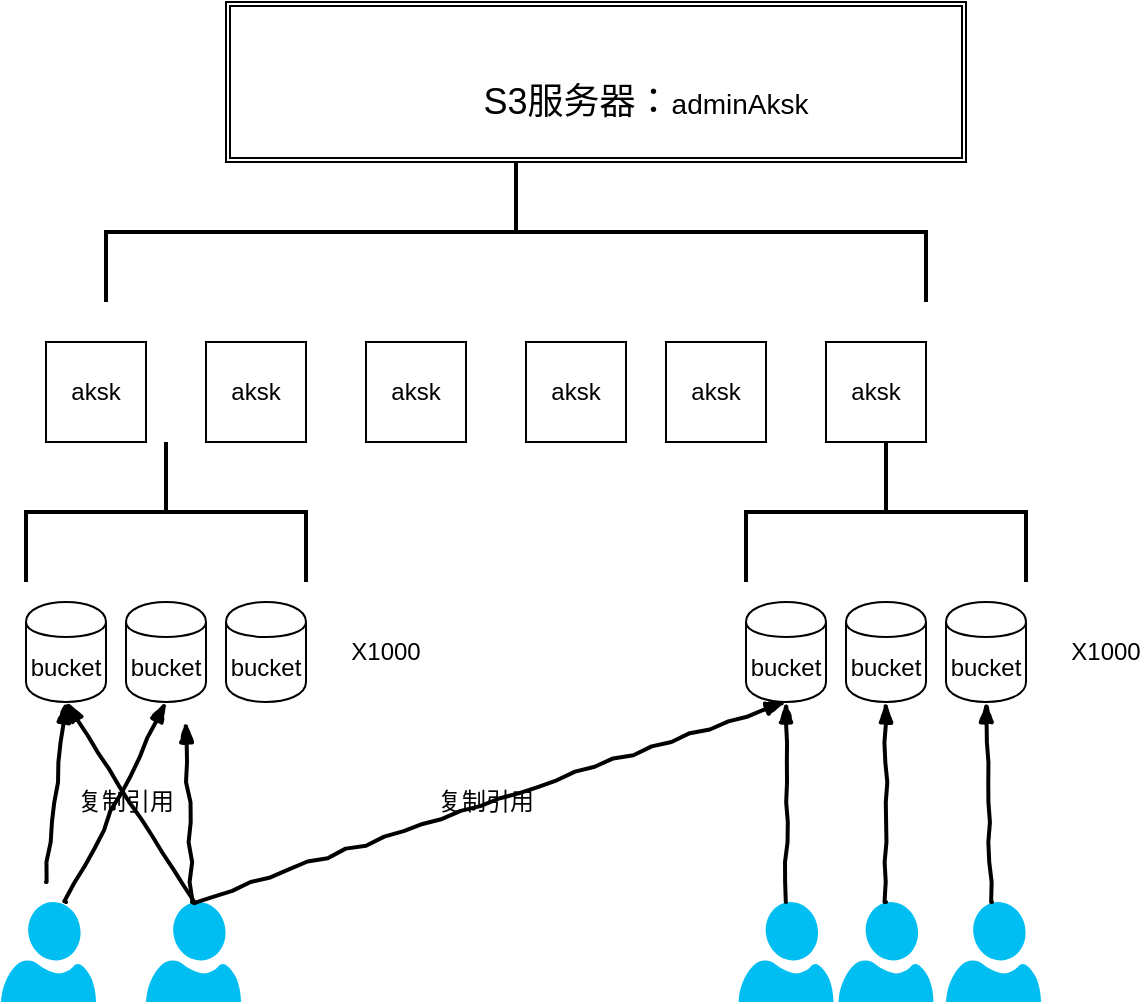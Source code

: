 <mxfile version="12.5.1" type="github">
  <diagram id="Mt_lALCUaMFA22f0Kt4g" name="第 1 页">
    <mxGraphModel dx="1278" dy="588" grid="1" gridSize="10" guides="1" tooltips="1" connect="1" arrows="1" fold="1" page="1" pageScale="1" pageWidth="827" pageHeight="1169" math="0" shadow="0">
      <root>
        <mxCell id="0"/>
        <mxCell id="1" parent="0"/>
        <mxCell id="-jVNd67lU8PMKVuE0ltb-1" value="" style="shape=ext;double=1;rounded=0;whiteSpace=wrap;html=1;" vertex="1" parent="1">
          <mxGeometry x="220" y="50" width="370" height="80" as="geometry"/>
        </mxCell>
        <mxCell id="-jVNd67lU8PMKVuE0ltb-2" value="&lt;font style=&quot;font-size: 18px&quot;&gt;S3服务器：&lt;/font&gt;&lt;font style=&quot;font-size: 14px&quot;&gt;adminAksk&lt;/font&gt;" style="text;html=1;strokeColor=none;fillColor=none;align=center;verticalAlign=middle;whiteSpace=wrap;rounded=0;" vertex="1" parent="1">
          <mxGeometry x="340" y="90" width="180" height="20" as="geometry"/>
        </mxCell>
        <mxCell id="-jVNd67lU8PMKVuE0ltb-3" value="aksk" style="whiteSpace=wrap;html=1;aspect=fixed;" vertex="1" parent="1">
          <mxGeometry x="130" y="220" width="50" height="50" as="geometry"/>
        </mxCell>
        <mxCell id="-jVNd67lU8PMKVuE0ltb-4" value="aksk" style="whiteSpace=wrap;html=1;aspect=fixed;" vertex="1" parent="1">
          <mxGeometry x="210" y="220" width="50" height="50" as="geometry"/>
        </mxCell>
        <mxCell id="-jVNd67lU8PMKVuE0ltb-5" value="aksk" style="whiteSpace=wrap;html=1;aspect=fixed;" vertex="1" parent="1">
          <mxGeometry x="290" y="220" width="50" height="50" as="geometry"/>
        </mxCell>
        <mxCell id="-jVNd67lU8PMKVuE0ltb-6" value="aksk" style="whiteSpace=wrap;html=1;aspect=fixed;" vertex="1" parent="1">
          <mxGeometry x="370" y="220" width="50" height="50" as="geometry"/>
        </mxCell>
        <mxCell id="-jVNd67lU8PMKVuE0ltb-7" value="aksk" style="whiteSpace=wrap;html=1;aspect=fixed;" vertex="1" parent="1">
          <mxGeometry x="440" y="220" width="50" height="50" as="geometry"/>
        </mxCell>
        <mxCell id="-jVNd67lU8PMKVuE0ltb-8" value="aksk" style="whiteSpace=wrap;html=1;aspect=fixed;" vertex="1" parent="1">
          <mxGeometry x="520" y="220" width="50" height="50" as="geometry"/>
        </mxCell>
        <mxCell id="-jVNd67lU8PMKVuE0ltb-9" value="bucket" style="shape=cylinder;whiteSpace=wrap;html=1;boundedLbl=1;backgroundOutline=1;" vertex="1" parent="1">
          <mxGeometry x="120" y="350" width="40" height="50" as="geometry"/>
        </mxCell>
        <mxCell id="-jVNd67lU8PMKVuE0ltb-11" value="bucket" style="shape=cylinder;whiteSpace=wrap;html=1;boundedLbl=1;backgroundOutline=1;" vertex="1" parent="1">
          <mxGeometry x="170" y="350" width="40" height="50" as="geometry"/>
        </mxCell>
        <mxCell id="-jVNd67lU8PMKVuE0ltb-12" value="bucket" style="shape=cylinder;whiteSpace=wrap;html=1;boundedLbl=1;backgroundOutline=1;" vertex="1" parent="1">
          <mxGeometry x="220" y="350" width="40" height="50" as="geometry"/>
        </mxCell>
        <mxCell id="-jVNd67lU8PMKVuE0ltb-13" value="X1000" style="text;html=1;strokeColor=none;fillColor=none;align=center;verticalAlign=middle;whiteSpace=wrap;rounded=0;" vertex="1" parent="1">
          <mxGeometry x="280" y="365" width="40" height="20" as="geometry"/>
        </mxCell>
        <mxCell id="-jVNd67lU8PMKVuE0ltb-14" value="" style="strokeWidth=2;html=1;shape=mxgraph.flowchart.annotation_2;align=left;labelPosition=right;pointerEvents=1;rotation=90;" vertex="1" parent="1">
          <mxGeometry x="330" y="-40" width="70" height="410" as="geometry"/>
        </mxCell>
        <mxCell id="-jVNd67lU8PMKVuE0ltb-15" value="" style="strokeWidth=2;html=1;shape=mxgraph.flowchart.annotation_2;align=left;labelPosition=right;pointerEvents=1;rotation=90;" vertex="1" parent="1">
          <mxGeometry x="155" y="235" width="70" height="140" as="geometry"/>
        </mxCell>
        <mxCell id="-jVNd67lU8PMKVuE0ltb-16" value="" style="verticalLabelPosition=bottom;html=1;verticalAlign=top;align=center;strokeColor=none;fillColor=#00BEF2;shape=mxgraph.azure.user;" vertex="1" parent="1">
          <mxGeometry x="107.5" y="500" width="47.5" height="50" as="geometry"/>
        </mxCell>
        <mxCell id="-jVNd67lU8PMKVuE0ltb-17" value="" style="rounded=0;comic=1;strokeWidth=2;endArrow=blockThin;html=1;fontFamily=Comic Sans MS;fontStyle=1;entryX=0.5;entryY=1;entryDx=0;entryDy=0;" edge="1" parent="1" target="-jVNd67lU8PMKVuE0ltb-9">
          <mxGeometry width="50" height="50" relative="1" as="geometry">
            <mxPoint x="130" y="490" as="sourcePoint"/>
            <mxPoint x="160" y="430" as="targetPoint"/>
          </mxGeometry>
        </mxCell>
        <mxCell id="-jVNd67lU8PMKVuE0ltb-18" value="" style="rounded=0;comic=1;strokeWidth=2;endArrow=blockThin;html=1;fontFamily=Comic Sans MS;fontStyle=1;entryX=0.5;entryY=1;entryDx=0;entryDy=0;" edge="1" parent="1" target="-jVNd67lU8PMKVuE0ltb-11">
          <mxGeometry width="50" height="50" relative="1" as="geometry">
            <mxPoint x="140" y="500" as="sourcePoint"/>
            <mxPoint x="150" y="410" as="targetPoint"/>
          </mxGeometry>
        </mxCell>
        <mxCell id="-jVNd67lU8PMKVuE0ltb-19" value="" style="verticalLabelPosition=bottom;html=1;verticalAlign=top;align=center;strokeColor=none;fillColor=#00BEF2;shape=mxgraph.azure.user;" vertex="1" parent="1">
          <mxGeometry x="180" y="500" width="47.5" height="50" as="geometry"/>
        </mxCell>
        <mxCell id="-jVNd67lU8PMKVuE0ltb-20" value="" style="rounded=0;comic=1;strokeWidth=2;endArrow=blockThin;html=1;fontFamily=Comic Sans MS;fontStyle=1;entryX=0.5;entryY=1;entryDx=0;entryDy=0;" edge="1" parent="1" source="-jVNd67lU8PMKVuE0ltb-19">
          <mxGeometry width="50" height="50" relative="1" as="geometry">
            <mxPoint x="150" y="510" as="sourcePoint"/>
            <mxPoint x="200" y="410" as="targetPoint"/>
          </mxGeometry>
        </mxCell>
        <mxCell id="-jVNd67lU8PMKVuE0ltb-21" value="复制引用" style="text;html=1;strokeColor=none;fillColor=none;align=center;verticalAlign=middle;whiteSpace=wrap;rounded=0;" vertex="1" parent="1">
          <mxGeometry x="140" y="440" width="60" height="20" as="geometry"/>
        </mxCell>
        <mxCell id="-jVNd67lU8PMKVuE0ltb-23" value="" style="rounded=0;comic=1;strokeWidth=2;endArrow=blockThin;html=1;fontFamily=Comic Sans MS;fontStyle=1;entryX=0.5;entryY=1;entryDx=0;entryDy=0;exitX=0.5;exitY=0;exitDx=0;exitDy=0;exitPerimeter=0;" edge="1" parent="1" source="-jVNd67lU8PMKVuE0ltb-19" target="-jVNd67lU8PMKVuE0ltb-9">
          <mxGeometry width="50" height="50" relative="1" as="geometry">
            <mxPoint x="212.935" y="510" as="sourcePoint"/>
            <mxPoint x="210" y="420" as="targetPoint"/>
          </mxGeometry>
        </mxCell>
        <mxCell id="-jVNd67lU8PMKVuE0ltb-24" value="bucket" style="shape=cylinder;whiteSpace=wrap;html=1;boundedLbl=1;backgroundOutline=1;" vertex="1" parent="1">
          <mxGeometry x="480" y="350" width="40" height="50" as="geometry"/>
        </mxCell>
        <mxCell id="-jVNd67lU8PMKVuE0ltb-25" value="bucket" style="shape=cylinder;whiteSpace=wrap;html=1;boundedLbl=1;backgroundOutline=1;" vertex="1" parent="1">
          <mxGeometry x="530" y="350" width="40" height="50" as="geometry"/>
        </mxCell>
        <mxCell id="-jVNd67lU8PMKVuE0ltb-26" value="bucket" style="shape=cylinder;whiteSpace=wrap;html=1;boundedLbl=1;backgroundOutline=1;" vertex="1" parent="1">
          <mxGeometry x="580" y="350" width="40" height="50" as="geometry"/>
        </mxCell>
        <mxCell id="-jVNd67lU8PMKVuE0ltb-27" value="X1000" style="text;html=1;strokeColor=none;fillColor=none;align=center;verticalAlign=middle;whiteSpace=wrap;rounded=0;" vertex="1" parent="1">
          <mxGeometry x="640" y="365" width="40" height="20" as="geometry"/>
        </mxCell>
        <mxCell id="-jVNd67lU8PMKVuE0ltb-28" value="" style="strokeWidth=2;html=1;shape=mxgraph.flowchart.annotation_2;align=left;labelPosition=right;pointerEvents=1;rotation=90;" vertex="1" parent="1">
          <mxGeometry x="515" y="235" width="70" height="140" as="geometry"/>
        </mxCell>
        <mxCell id="-jVNd67lU8PMKVuE0ltb-29" value="" style="verticalLabelPosition=bottom;html=1;verticalAlign=top;align=center;strokeColor=none;fillColor=#00BEF2;shape=mxgraph.azure.user;" vertex="1" parent="1">
          <mxGeometry x="476.25" y="500" width="47.5" height="50" as="geometry"/>
        </mxCell>
        <mxCell id="-jVNd67lU8PMKVuE0ltb-30" value="" style="rounded=0;comic=1;strokeWidth=2;endArrow=blockThin;html=1;fontFamily=Comic Sans MS;fontStyle=1;entryX=0.5;entryY=1;entryDx=0;entryDy=0;exitX=0.5;exitY=0;exitDx=0;exitDy=0;exitPerimeter=0;" edge="1" parent="1" source="-jVNd67lU8PMKVuE0ltb-29" target="-jVNd67lU8PMKVuE0ltb-24">
          <mxGeometry width="50" height="50" relative="1" as="geometry">
            <mxPoint x="212.935" y="510" as="sourcePoint"/>
            <mxPoint x="210" y="420" as="targetPoint"/>
          </mxGeometry>
        </mxCell>
        <mxCell id="-jVNd67lU8PMKVuE0ltb-31" value="" style="rounded=0;comic=1;strokeWidth=2;endArrow=blockThin;html=1;fontFamily=Comic Sans MS;fontStyle=1;entryX=0.5;entryY=1;entryDx=0;entryDy=0;exitX=0.5;exitY=0;exitDx=0;exitDy=0;exitPerimeter=0;" edge="1" parent="1" source="-jVNd67lU8PMKVuE0ltb-19" target="-jVNd67lU8PMKVuE0ltb-24">
          <mxGeometry width="50" height="50" relative="1" as="geometry">
            <mxPoint x="510" y="510" as="sourcePoint"/>
            <mxPoint x="510" y="410" as="targetPoint"/>
          </mxGeometry>
        </mxCell>
        <mxCell id="-jVNd67lU8PMKVuE0ltb-32" value="复制引用" style="text;html=1;strokeColor=none;fillColor=none;align=center;verticalAlign=middle;whiteSpace=wrap;rounded=0;" vertex="1" parent="1">
          <mxGeometry x="320" y="440" width="60" height="20" as="geometry"/>
        </mxCell>
        <mxCell id="-jVNd67lU8PMKVuE0ltb-33" value="" style="verticalLabelPosition=bottom;html=1;verticalAlign=top;align=center;strokeColor=none;fillColor=#00BEF2;shape=mxgraph.azure.user;" vertex="1" parent="1">
          <mxGeometry x="526.25" y="500" width="47.5" height="50" as="geometry"/>
        </mxCell>
        <mxCell id="-jVNd67lU8PMKVuE0ltb-34" value="" style="verticalLabelPosition=bottom;html=1;verticalAlign=top;align=center;strokeColor=none;fillColor=#00BEF2;shape=mxgraph.azure.user;" vertex="1" parent="1">
          <mxGeometry x="580" y="500" width="47.5" height="50" as="geometry"/>
        </mxCell>
        <mxCell id="-jVNd67lU8PMKVuE0ltb-35" value="" style="rounded=0;comic=1;strokeWidth=2;endArrow=blockThin;html=1;fontFamily=Comic Sans MS;fontStyle=1;entryX=0.5;entryY=1;entryDx=0;entryDy=0;exitX=0.5;exitY=0;exitDx=0;exitDy=0;exitPerimeter=0;" edge="1" parent="1" source="-jVNd67lU8PMKVuE0ltb-33" target="-jVNd67lU8PMKVuE0ltb-25">
          <mxGeometry width="50" height="50" relative="1" as="geometry">
            <mxPoint x="510" y="510" as="sourcePoint"/>
            <mxPoint x="510" y="410" as="targetPoint"/>
            <Array as="points"/>
          </mxGeometry>
        </mxCell>
        <mxCell id="-jVNd67lU8PMKVuE0ltb-36" value="" style="rounded=0;comic=1;strokeWidth=2;endArrow=blockThin;html=1;fontFamily=Comic Sans MS;fontStyle=1;entryX=0.5;entryY=1;entryDx=0;entryDy=0;" edge="1" parent="1" source="-jVNd67lU8PMKVuE0ltb-34" target="-jVNd67lU8PMKVuE0ltb-26">
          <mxGeometry width="50" height="50" relative="1" as="geometry">
            <mxPoint x="560" y="510" as="sourcePoint"/>
            <mxPoint x="560" y="410" as="targetPoint"/>
            <Array as="points"/>
          </mxGeometry>
        </mxCell>
      </root>
    </mxGraphModel>
  </diagram>
</mxfile>
